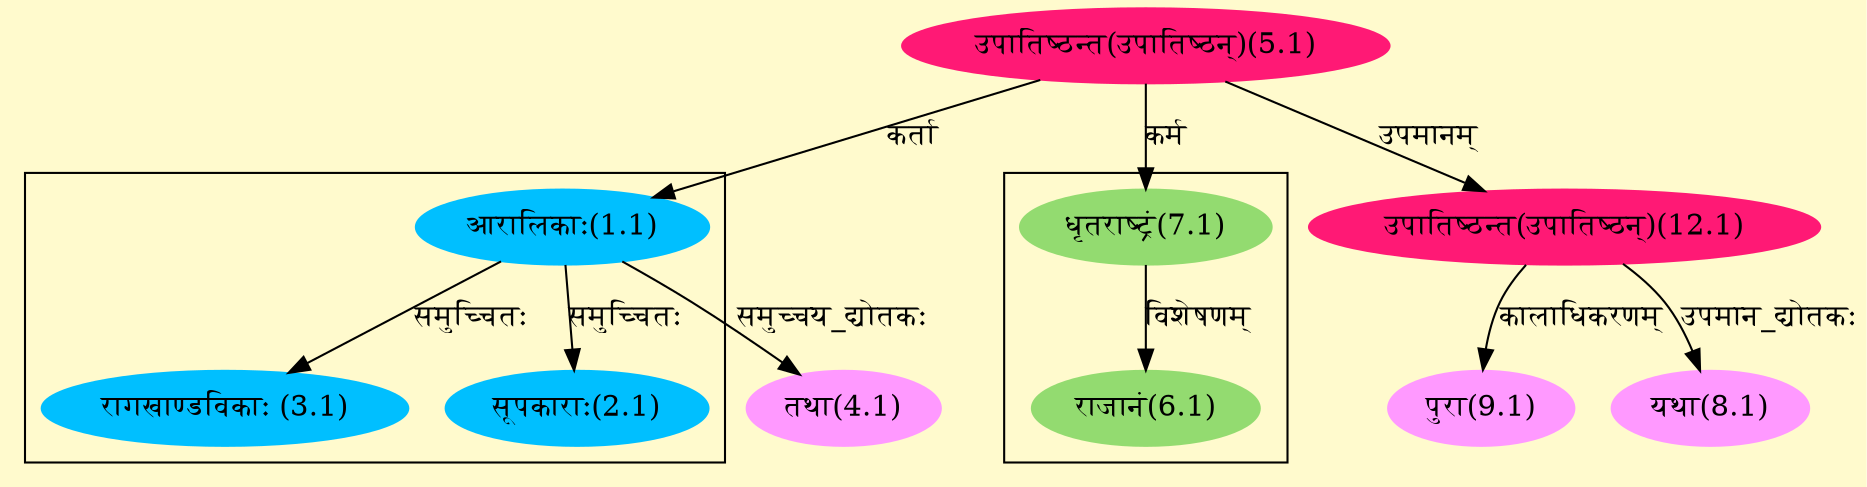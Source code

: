digraph G{
rankdir=BT;
 compound=true;
 bgcolor="lemonchiffon1";

subgraph cluster_1{
Node2_1 [style=filled, color="#00BFFF" label = "सूपकाराः(2.1)"]
Node1_1 [style=filled, color="#00BFFF" label = "आरालिकाः(1.1)"]
Node3_1 [style=filled, color="#00BFFF" label = "रागखाण्डविकाः (3.1)"]

}

subgraph cluster_2{
Node6_1 [style=filled, color="#93DB70" label = "राजानं(6.1)"]
Node7_1 [style=filled, color="#93DB70" label = "धृतराष्ट्रं(7.1)"]

}
Node1_1 [style=filled, color="#00BFFF" label = "आरालिकाः(1.1)"]
Node5_1 [style=filled, color="#FF1975" label = "उपातिष्ठन्त(उपातिष्ठन्)(5.1)"]
Node4_1 [style=filled, color="#FF99FF" label = "तथा(4.1)"]
Node3_1 [style=filled, color="#00BFFF" label = "रागखाण्डविकाः (3.1)"]
Node7_1 [style=filled, color="#93DB70" label = "धृतराष्ट्रं(7.1)"]
Node8_1 [style=filled, color="#FF99FF" label = "यथा(8.1)"]
Node12_1 [style=filled, color="#FF1975" label = "उपातिष्ठन्त(उपातिष्ठन्)(12.1)"]
Node9_1 [style=filled, color="#FF99FF" label = "पुरा(9.1)"]
/* Start of Relations section */

Node1_1 -> Node5_1 [  label="कर्ता"  dir="back" ]
Node2_1 -> Node1_1 [  label="समुच्चितः"  dir="back" ]
Node3_1 -> Node1_1 [  label="समुच्चितः"  dir="back" ]
Node4_1 -> Node1_1 [  label="समुच्चय_द्योतकः"  dir="back" ]
Node6_1 -> Node7_1 [  label="विशेषणम्"  dir="back" ]
Node7_1 -> Node5_1 [  label="कर्म"  dir="back" ]
Node8_1 -> Node12_1 [  label="उपमान_द्योतकः"  dir="back" ]
Node9_1 -> Node12_1 [  label="कालाधिकरणम्"  dir="back" ]
Node12_1 -> Node5_1 [  label="उपमानम्"  dir="back" ]
}
